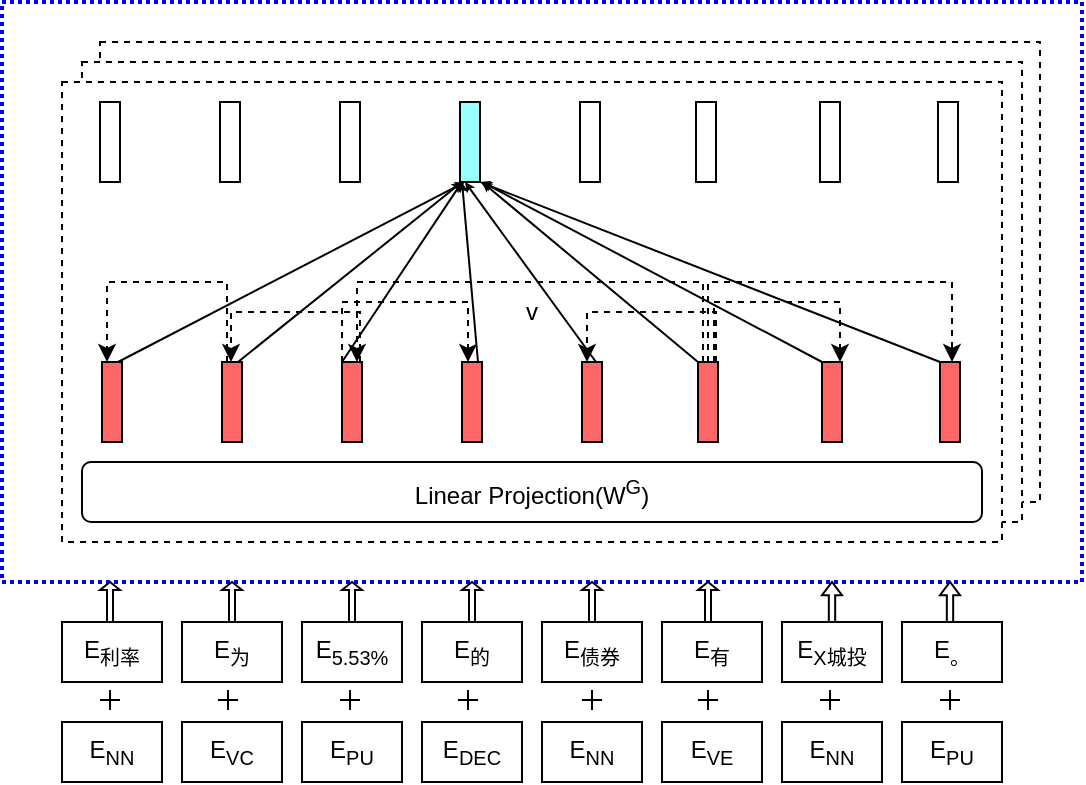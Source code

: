 <mxfile version="16.1.0" type="github" pages="2">
  <diagram id="ExnM7u5-vePs6QzJHJvm" name="Page-1">
    <mxGraphModel dx="981" dy="553" grid="1" gridSize="10" guides="1" tooltips="1" connect="1" arrows="1" fold="1" page="1" pageScale="1" pageWidth="827" pageHeight="1169" math="0" shadow="0">
      <root>
        <mxCell id="0" />
        <mxCell id="1" parent="0" />
        <mxCell id="pP7Czs_j8xqjIbZW2iwQ-89" value="" style="rounded=0;whiteSpace=wrap;html=1;dashed=1;strokeWidth=2;dashPattern=1 1;strokeColor=#0000FF;" vertex="1" parent="1">
          <mxGeometry x="110" y="139" width="540" height="290" as="geometry" />
        </mxCell>
        <mxCell id="pP7Czs_j8xqjIbZW2iwQ-88" value="" style="rounded=0;whiteSpace=wrap;html=1;dashed=1;" vertex="1" parent="1">
          <mxGeometry x="159" y="159" width="470" height="230" as="geometry" />
        </mxCell>
        <mxCell id="pP7Czs_j8xqjIbZW2iwQ-87" value="" style="rounded=0;whiteSpace=wrap;html=1;dashed=1;" vertex="1" parent="1">
          <mxGeometry x="150" y="169" width="470" height="230" as="geometry" />
        </mxCell>
        <mxCell id="pP7Czs_j8xqjIbZW2iwQ-1" value="E&lt;sub&gt;利率&lt;/sub&gt;" style="rounded=0;whiteSpace=wrap;html=1;" vertex="1" parent="1">
          <mxGeometry x="140" y="449" width="50" height="30" as="geometry" />
        </mxCell>
        <mxCell id="pP7Czs_j8xqjIbZW2iwQ-2" value="E&lt;sub&gt;为&lt;/sub&gt;" style="rounded=0;whiteSpace=wrap;html=1;" vertex="1" parent="1">
          <mxGeometry x="200" y="449" width="50" height="30" as="geometry" />
        </mxCell>
        <mxCell id="pP7Czs_j8xqjIbZW2iwQ-3" value="E&lt;sub&gt;5.53%&lt;/sub&gt;" style="rounded=0;whiteSpace=wrap;html=1;" vertex="1" parent="1">
          <mxGeometry x="260" y="449" width="50" height="30" as="geometry" />
        </mxCell>
        <mxCell id="pP7Czs_j8xqjIbZW2iwQ-6" value="E&lt;sub&gt;的&lt;/sub&gt;" style="rounded=0;whiteSpace=wrap;html=1;" vertex="1" parent="1">
          <mxGeometry x="320" y="449" width="50" height="30" as="geometry" />
        </mxCell>
        <mxCell id="pP7Czs_j8xqjIbZW2iwQ-7" value="E&lt;sub&gt;债券&lt;/sub&gt;" style="rounded=0;whiteSpace=wrap;html=1;" vertex="1" parent="1">
          <mxGeometry x="380" y="449" width="50" height="30" as="geometry" />
        </mxCell>
        <mxCell id="pP7Czs_j8xqjIbZW2iwQ-8" value="E&lt;sub&gt;有&lt;/sub&gt;" style="rounded=0;whiteSpace=wrap;html=1;" vertex="1" parent="1">
          <mxGeometry x="440" y="449" width="50" height="30" as="geometry" />
        </mxCell>
        <mxCell id="pP7Czs_j8xqjIbZW2iwQ-9" value="E&lt;sub&gt;X城投&lt;/sub&gt;" style="rounded=0;whiteSpace=wrap;html=1;" vertex="1" parent="1">
          <mxGeometry x="500" y="449" width="50" height="30" as="geometry" />
        </mxCell>
        <mxCell id="pP7Czs_j8xqjIbZW2iwQ-10" value="E&lt;sub&gt;。&lt;/sub&gt;" style="rounded=0;whiteSpace=wrap;html=1;" vertex="1" parent="1">
          <mxGeometry x="560" y="449" width="50" height="30" as="geometry" />
        </mxCell>
        <mxCell id="pP7Czs_j8xqjIbZW2iwQ-11" value="E&lt;sub&gt;NN&lt;/sub&gt;" style="rounded=0;whiteSpace=wrap;html=1;" vertex="1" parent="1">
          <mxGeometry x="140" y="499" width="50" height="30" as="geometry" />
        </mxCell>
        <mxCell id="pP7Czs_j8xqjIbZW2iwQ-12" value="E&lt;sub&gt;VC&lt;/sub&gt;" style="rounded=0;whiteSpace=wrap;html=1;" vertex="1" parent="1">
          <mxGeometry x="200" y="499" width="50" height="30" as="geometry" />
        </mxCell>
        <mxCell id="pP7Czs_j8xqjIbZW2iwQ-13" value="E&lt;sub&gt;PU&lt;/sub&gt;" style="rounded=0;whiteSpace=wrap;html=1;" vertex="1" parent="1">
          <mxGeometry x="260" y="499" width="50" height="30" as="geometry" />
        </mxCell>
        <mxCell id="pP7Czs_j8xqjIbZW2iwQ-14" value="E&lt;sub&gt;DEC&lt;/sub&gt;" style="rounded=0;whiteSpace=wrap;html=1;" vertex="1" parent="1">
          <mxGeometry x="320" y="499" width="50" height="30" as="geometry" />
        </mxCell>
        <mxCell id="pP7Czs_j8xqjIbZW2iwQ-15" value="E&lt;sub&gt;NN&lt;/sub&gt;" style="rounded=0;whiteSpace=wrap;html=1;" vertex="1" parent="1">
          <mxGeometry x="380" y="499" width="50" height="30" as="geometry" />
        </mxCell>
        <mxCell id="pP7Czs_j8xqjIbZW2iwQ-16" value="E&lt;sub&gt;VE&lt;/sub&gt;" style="rounded=0;whiteSpace=wrap;html=1;" vertex="1" parent="1">
          <mxGeometry x="440" y="499" width="50" height="30" as="geometry" />
        </mxCell>
        <mxCell id="pP7Czs_j8xqjIbZW2iwQ-17" value="E&lt;sub&gt;NN&lt;/sub&gt;" style="rounded=0;whiteSpace=wrap;html=1;" vertex="1" parent="1">
          <mxGeometry x="500" y="499" width="50" height="30" as="geometry" />
        </mxCell>
        <mxCell id="pP7Czs_j8xqjIbZW2iwQ-18" value="E&lt;sub&gt;PU&lt;/sub&gt;" style="rounded=0;whiteSpace=wrap;html=1;" vertex="1" parent="1">
          <mxGeometry x="560" y="499" width="50" height="30" as="geometry" />
        </mxCell>
        <mxCell id="pP7Czs_j8xqjIbZW2iwQ-19" value="" style="shape=cross;whiteSpace=wrap;html=1;size=0;" vertex="1" parent="1">
          <mxGeometry x="159" y="483" width="10" height="10" as="geometry" />
        </mxCell>
        <mxCell id="pP7Czs_j8xqjIbZW2iwQ-21" value="" style="shape=cross;whiteSpace=wrap;html=1;size=0;" vertex="1" parent="1">
          <mxGeometry x="218" y="483" width="10" height="10" as="geometry" />
        </mxCell>
        <mxCell id="pP7Czs_j8xqjIbZW2iwQ-23" value="" style="shape=cross;whiteSpace=wrap;html=1;size=0;" vertex="1" parent="1">
          <mxGeometry x="279" y="483" width="10" height="10" as="geometry" />
        </mxCell>
        <mxCell id="pP7Czs_j8xqjIbZW2iwQ-25" value="" style="shape=cross;whiteSpace=wrap;html=1;size=0;" vertex="1" parent="1">
          <mxGeometry x="338" y="483" width="10" height="10" as="geometry" />
        </mxCell>
        <mxCell id="pP7Czs_j8xqjIbZW2iwQ-26" value="" style="shape=cross;whiteSpace=wrap;html=1;size=0;" vertex="1" parent="1">
          <mxGeometry x="400" y="483" width="10" height="10" as="geometry" />
        </mxCell>
        <mxCell id="pP7Czs_j8xqjIbZW2iwQ-29" value="" style="shape=cross;whiteSpace=wrap;html=1;size=0;" vertex="1" parent="1">
          <mxGeometry x="458" y="483" width="10" height="10" as="geometry" />
        </mxCell>
        <mxCell id="pP7Czs_j8xqjIbZW2iwQ-30" value="" style="shape=cross;whiteSpace=wrap;html=1;size=0;" vertex="1" parent="1">
          <mxGeometry x="519" y="483" width="10" height="10" as="geometry" />
        </mxCell>
        <mxCell id="pP7Czs_j8xqjIbZW2iwQ-32" value="" style="shape=cross;whiteSpace=wrap;html=1;size=0;" vertex="1" parent="1">
          <mxGeometry x="579" y="483" width="10" height="10" as="geometry" />
        </mxCell>
        <mxCell id="pP7Czs_j8xqjIbZW2iwQ-33" value="" style="shape=singleArrow;direction=north;whiteSpace=wrap;html=1;" vertex="1" parent="1">
          <mxGeometry x="159" y="429" width="10" height="20" as="geometry" />
        </mxCell>
        <mxCell id="pP7Czs_j8xqjIbZW2iwQ-35" value="" style="shape=singleArrow;direction=north;whiteSpace=wrap;html=1;" vertex="1" parent="1">
          <mxGeometry x="220" y="429" width="10" height="20" as="geometry" />
        </mxCell>
        <mxCell id="pP7Czs_j8xqjIbZW2iwQ-36" value="" style="shape=singleArrow;direction=north;whiteSpace=wrap;html=1;" vertex="1" parent="1">
          <mxGeometry x="280" y="429" width="10" height="20" as="geometry" />
        </mxCell>
        <mxCell id="pP7Czs_j8xqjIbZW2iwQ-37" value="" style="shape=singleArrow;direction=north;whiteSpace=wrap;html=1;" vertex="1" parent="1">
          <mxGeometry x="340" y="429" width="10" height="20" as="geometry" />
        </mxCell>
        <mxCell id="pP7Czs_j8xqjIbZW2iwQ-38" value="" style="shape=singleArrow;direction=north;whiteSpace=wrap;html=1;" vertex="1" parent="1">
          <mxGeometry x="400" y="429" width="10" height="20" as="geometry" />
        </mxCell>
        <mxCell id="pP7Czs_j8xqjIbZW2iwQ-39" value="" style="shape=singleArrow;direction=north;whiteSpace=wrap;html=1;" vertex="1" parent="1">
          <mxGeometry x="458" y="429" width="10" height="20" as="geometry" />
        </mxCell>
        <mxCell id="pP7Czs_j8xqjIbZW2iwQ-40" value="" style="shape=singleArrow;direction=north;whiteSpace=wrap;html=1;arrowWidth=0.317;arrowSize=0.331;" vertex="1" parent="1">
          <mxGeometry x="520" y="429" width="10" height="20" as="geometry" />
        </mxCell>
        <mxCell id="pP7Czs_j8xqjIbZW2iwQ-41" value="" style="shape=singleArrow;direction=north;whiteSpace=wrap;html=1;arrowWidth=0.317;arrowSize=0.331;" vertex="1" parent="1">
          <mxGeometry x="579" y="429" width="10" height="20" as="geometry" />
        </mxCell>
        <mxCell id="pP7Czs_j8xqjIbZW2iwQ-43" value="v" style="rounded=0;whiteSpace=wrap;html=1;dashed=1;" vertex="1" parent="1">
          <mxGeometry x="140" y="179" width="470" height="230" as="geometry" />
        </mxCell>
        <mxCell id="pP7Czs_j8xqjIbZW2iwQ-45" value="Linear Projection(W&lt;sup&gt;G&lt;/sup&gt;)" style="rounded=1;whiteSpace=wrap;html=1;" vertex="1" parent="1">
          <mxGeometry x="150" y="369" width="450" height="30" as="geometry" />
        </mxCell>
        <mxCell id="pP7Czs_j8xqjIbZW2iwQ-46" value="" style="rounded=0;whiteSpace=wrap;html=1;fillColor=#FF6666;" vertex="1" parent="1">
          <mxGeometry x="160" y="319" width="10" height="40" as="geometry" />
        </mxCell>
        <mxCell id="pP7Czs_j8xqjIbZW2iwQ-48" value="" style="rounded=0;whiteSpace=wrap;html=1;fillColor=#FF6666;" vertex="1" parent="1">
          <mxGeometry x="220" y="319" width="10" height="40" as="geometry" />
        </mxCell>
        <mxCell id="pP7Czs_j8xqjIbZW2iwQ-49" value="" style="rounded=0;whiteSpace=wrap;html=1;fillColor=#FF6666;" vertex="1" parent="1">
          <mxGeometry x="280" y="319" width="10" height="40" as="geometry" />
        </mxCell>
        <mxCell id="pP7Czs_j8xqjIbZW2iwQ-50" value="" style="rounded=0;whiteSpace=wrap;html=1;fillColor=#FF6666;" vertex="1" parent="1">
          <mxGeometry x="340" y="319" width="10" height="40" as="geometry" />
        </mxCell>
        <mxCell id="pP7Czs_j8xqjIbZW2iwQ-51" value="" style="rounded=0;whiteSpace=wrap;html=1;fillColor=#FF6666;" vertex="1" parent="1">
          <mxGeometry x="579" y="319" width="10" height="40" as="geometry" />
        </mxCell>
        <mxCell id="pP7Czs_j8xqjIbZW2iwQ-54" value="" style="rounded=0;whiteSpace=wrap;html=1;fillColor=#FF6666;" vertex="1" parent="1">
          <mxGeometry x="520" y="319" width="10" height="40" as="geometry" />
        </mxCell>
        <mxCell id="pP7Czs_j8xqjIbZW2iwQ-58" value="" style="rounded=0;whiteSpace=wrap;html=1;fillColor=#FF6666;" vertex="1" parent="1">
          <mxGeometry x="400" y="319" width="10" height="40" as="geometry" />
        </mxCell>
        <mxCell id="pP7Czs_j8xqjIbZW2iwQ-59" value="" style="rounded=0;whiteSpace=wrap;html=1;fillColor=#FF6666;" vertex="1" parent="1">
          <mxGeometry x="458" y="319" width="10" height="40" as="geometry" />
        </mxCell>
        <mxCell id="pP7Czs_j8xqjIbZW2iwQ-61" value="" style="rounded=0;whiteSpace=wrap;html=1;" vertex="1" parent="1">
          <mxGeometry x="159" y="189" width="10" height="40" as="geometry" />
        </mxCell>
        <mxCell id="pP7Czs_j8xqjIbZW2iwQ-62" value="" style="rounded=0;whiteSpace=wrap;html=1;" vertex="1" parent="1">
          <mxGeometry x="219" y="189" width="10" height="40" as="geometry" />
        </mxCell>
        <mxCell id="pP7Czs_j8xqjIbZW2iwQ-63" value="" style="rounded=0;whiteSpace=wrap;html=1;" vertex="1" parent="1">
          <mxGeometry x="279" y="189" width="10" height="40" as="geometry" />
        </mxCell>
        <mxCell id="pP7Czs_j8xqjIbZW2iwQ-64" value="" style="rounded=0;whiteSpace=wrap;html=1;fillColor=#99FFFF;" vertex="1" parent="1">
          <mxGeometry x="339" y="189" width="10" height="40" as="geometry" />
        </mxCell>
        <mxCell id="pP7Czs_j8xqjIbZW2iwQ-65" value="" style="rounded=0;whiteSpace=wrap;html=1;" vertex="1" parent="1">
          <mxGeometry x="578" y="189" width="10" height="40" as="geometry" />
        </mxCell>
        <mxCell id="pP7Czs_j8xqjIbZW2iwQ-66" value="" style="rounded=0;whiteSpace=wrap;html=1;" vertex="1" parent="1">
          <mxGeometry x="519" y="189" width="10" height="40" as="geometry" />
        </mxCell>
        <mxCell id="pP7Czs_j8xqjIbZW2iwQ-67" value="" style="rounded=0;whiteSpace=wrap;html=1;" vertex="1" parent="1">
          <mxGeometry x="399" y="189" width="10" height="40" as="geometry" />
        </mxCell>
        <mxCell id="pP7Czs_j8xqjIbZW2iwQ-68" value="" style="rounded=0;whiteSpace=wrap;html=1;" vertex="1" parent="1">
          <mxGeometry x="457" y="189" width="10" height="40" as="geometry" />
        </mxCell>
        <mxCell id="pP7Czs_j8xqjIbZW2iwQ-71" value="" style="edgeStyle=elbowEdgeStyle;elbow=vertical;endArrow=classic;html=1;rounded=0;entryX=0.25;entryY=0;entryDx=0;entryDy=0;dashed=1;exitX=0.25;exitY=0;exitDx=0;exitDy=0;" edge="1" parent="1" source="pP7Czs_j8xqjIbZW2iwQ-48" target="pP7Czs_j8xqjIbZW2iwQ-46">
          <mxGeometry width="50" height="50" relative="1" as="geometry">
            <mxPoint x="227" y="319" as="sourcePoint" />
            <mxPoint x="159" y="259" as="targetPoint" />
            <Array as="points">
              <mxPoint x="190" y="279" />
              <mxPoint x="209" y="294" />
            </Array>
          </mxGeometry>
        </mxCell>
        <mxCell id="pP7Czs_j8xqjIbZW2iwQ-72" value="" style="edgeStyle=elbowEdgeStyle;elbow=vertical;endArrow=classic;html=1;rounded=0;entryX=0.25;entryY=0;entryDx=0;entryDy=0;dashed=1;" edge="1" parent="1">
          <mxGeometry width="50" height="50" relative="1" as="geometry">
            <mxPoint x="289" y="319.0" as="sourcePoint" />
            <mxPoint x="224.5" y="319.0" as="targetPoint" />
            <Array as="points">
              <mxPoint x="271" y="294" />
            </Array>
          </mxGeometry>
        </mxCell>
        <mxCell id="pP7Czs_j8xqjIbZW2iwQ-74" value="" style="edgeStyle=elbowEdgeStyle;elbow=vertical;endArrow=classic;html=1;rounded=0;entryX=0.25;entryY=0;entryDx=0;entryDy=0;dashed=1;exitX=0.25;exitY=0;exitDx=0;exitDy=0;" edge="1" parent="1" source="pP7Czs_j8xqjIbZW2iwQ-59">
          <mxGeometry width="50" height="50" relative="1" as="geometry">
            <mxPoint x="462.5" y="314" as="sourcePoint" />
            <mxPoint x="287.5" y="319.0" as="targetPoint" />
            <Array as="points">
              <mxPoint x="320" y="279" />
              <mxPoint x="334" y="294" />
            </Array>
          </mxGeometry>
        </mxCell>
        <mxCell id="pP7Czs_j8xqjIbZW2iwQ-75" value="" style="edgeStyle=elbowEdgeStyle;elbow=vertical;endArrow=classic;html=1;rounded=0;entryX=0.25;entryY=0;entryDx=0;entryDy=0;dashed=1;" edge="1" parent="1">
          <mxGeometry width="50" height="50" relative="1" as="geometry">
            <mxPoint x="467" y="319.0" as="sourcePoint" />
            <mxPoint x="402.5" y="319.0" as="targetPoint" />
            <Array as="points">
              <mxPoint x="449" y="294" />
            </Array>
          </mxGeometry>
        </mxCell>
        <mxCell id="pP7Czs_j8xqjIbZW2iwQ-76" value="" style="edgeStyle=elbowEdgeStyle;elbow=vertical;endArrow=classic;html=1;rounded=0;dashed=1;" edge="1" parent="1">
          <mxGeometry width="50" height="50" relative="1" as="geometry">
            <mxPoint x="466" y="319" as="sourcePoint" />
            <mxPoint x="529" y="319" as="targetPoint" />
            <Array as="points">
              <mxPoint x="500" y="289" />
            </Array>
          </mxGeometry>
        </mxCell>
        <mxCell id="pP7Czs_j8xqjIbZW2iwQ-77" value="" style="edgeStyle=elbowEdgeStyle;elbow=vertical;endArrow=classic;html=1;rounded=0;dashed=1;" edge="1" parent="1">
          <mxGeometry width="50" height="50" relative="1" as="geometry">
            <mxPoint x="280" y="319.0" as="sourcePoint" />
            <mxPoint x="343" y="319.0" as="targetPoint" />
            <Array as="points">
              <mxPoint x="314" y="289" />
            </Array>
          </mxGeometry>
        </mxCell>
        <mxCell id="pP7Czs_j8xqjIbZW2iwQ-78" value="" style="edgeStyle=elbowEdgeStyle;elbow=vertical;endArrow=classic;html=1;rounded=0;dashed=1;" edge="1" parent="1">
          <mxGeometry width="50" height="50" relative="1" as="geometry">
            <mxPoint x="463" y="319" as="sourcePoint" />
            <mxPoint x="585" y="319.0" as="targetPoint" />
            <Array as="points">
              <mxPoint x="530" y="279" />
            </Array>
          </mxGeometry>
        </mxCell>
        <mxCell id="pP7Czs_j8xqjIbZW2iwQ-79" value="" style="endArrow=classic;html=1;rounded=0;entryX=0.25;entryY=1;entryDx=0;entryDy=0;endSize=2;" edge="1" parent="1" target="pP7Czs_j8xqjIbZW2iwQ-64">
          <mxGeometry width="50" height="50" relative="1" as="geometry">
            <mxPoint x="168" y="319" as="sourcePoint" />
            <mxPoint x="218" y="269" as="targetPoint" />
          </mxGeometry>
        </mxCell>
        <mxCell id="pP7Czs_j8xqjIbZW2iwQ-80" value="" style="endArrow=classic;html=1;rounded=0;endSize=2;" edge="1" parent="1">
          <mxGeometry width="50" height="50" relative="1" as="geometry">
            <mxPoint x="228" y="319" as="sourcePoint" />
            <mxPoint x="340" y="229" as="targetPoint" />
          </mxGeometry>
        </mxCell>
        <mxCell id="pP7Czs_j8xqjIbZW2iwQ-81" value="" style="endArrow=classic;html=1;rounded=0;endSize=2;" edge="1" parent="1">
          <mxGeometry width="50" height="50" relative="1" as="geometry">
            <mxPoint x="280" y="319" as="sourcePoint" />
            <mxPoint x="340" y="229" as="targetPoint" />
          </mxGeometry>
        </mxCell>
        <mxCell id="pP7Czs_j8xqjIbZW2iwQ-82" value="" style="endArrow=classic;html=1;rounded=0;endSize=2;" edge="1" parent="1">
          <mxGeometry width="50" height="50" relative="1" as="geometry">
            <mxPoint x="348" y="319" as="sourcePoint" />
            <mxPoint x="340" y="229" as="targetPoint" />
          </mxGeometry>
        </mxCell>
        <mxCell id="pP7Czs_j8xqjIbZW2iwQ-83" value="" style="endArrow=classic;html=1;rounded=0;endSize=2;entryX=0.25;entryY=1;entryDx=0;entryDy=0;" edge="1" parent="1" target="pP7Czs_j8xqjIbZW2iwQ-64">
          <mxGeometry width="50" height="50" relative="1" as="geometry">
            <mxPoint x="407" y="319" as="sourcePoint" />
            <mxPoint x="350" y="229" as="targetPoint" />
          </mxGeometry>
        </mxCell>
        <mxCell id="pP7Czs_j8xqjIbZW2iwQ-84" value="" style="endArrow=classic;html=1;rounded=0;endSize=2;" edge="1" parent="1">
          <mxGeometry width="50" height="50" relative="1" as="geometry">
            <mxPoint x="458" y="319" as="sourcePoint" />
            <mxPoint x="350" y="229" as="targetPoint" />
          </mxGeometry>
        </mxCell>
        <mxCell id="pP7Czs_j8xqjIbZW2iwQ-85" value="" style="endArrow=classic;html=1;rounded=0;endSize=2;" edge="1" parent="1">
          <mxGeometry width="50" height="50" relative="1" as="geometry">
            <mxPoint x="520" y="319" as="sourcePoint" />
            <mxPoint x="350" y="229" as="targetPoint" />
          </mxGeometry>
        </mxCell>
        <mxCell id="pP7Czs_j8xqjIbZW2iwQ-86" value="" style="endArrow=classic;html=1;rounded=0;endSize=2;entryX=1;entryY=1;entryDx=0;entryDy=0;" edge="1" parent="1" target="pP7Czs_j8xqjIbZW2iwQ-64">
          <mxGeometry width="50" height="50" relative="1" as="geometry">
            <mxPoint x="579" y="319" as="sourcePoint" />
            <mxPoint x="629" y="269" as="targetPoint" />
          </mxGeometry>
        </mxCell>
      </root>
    </mxGraphModel>
  </diagram>
  <diagram id="JWyLwX488xdvlV1YJkxL" name="Page-2">
    <mxGraphModel dx="1138" dy="642" grid="1" gridSize="10" guides="1" tooltips="1" connect="1" arrows="1" fold="1" page="1" pageScale="1" pageWidth="827" pageHeight="1169" math="0" shadow="0">
      <root>
        <mxCell id="zNTCozTBDqZDXqbPMCIR-0" />
        <mxCell id="zNTCozTBDqZDXqbPMCIR-1" parent="zNTCozTBDqZDXqbPMCIR-0" />
        <mxCell id="zNTCozTBDqZDXqbPMCIR-2" value="请问有利率5.53%的债券吗？" style="rounded=0;whiteSpace=wrap;html=1;strokeColor=#000000;strokeWidth=1;fillColor=#FFFFFF;" vertex="1" parent="zNTCozTBDqZDXqbPMCIR-1">
          <mxGeometry x="20" y="790" width="360" height="20" as="geometry" />
        </mxCell>
        <mxCell id="zNTCozTBDqZDXqbPMCIR-4" value="&lt;b&gt;&lt;font style=&quot;font-size: 13px&quot;&gt;要素提取子模块NER&lt;/font&gt;&lt;/b&gt;" style="rounded=0;whiteSpace=wrap;html=1;strokeColor=#000000;strokeWidth=1;fillColor=#FFFFFF;" vertex="1" parent="zNTCozTBDqZDXqbPMCIR-1">
          <mxGeometry x="20" y="720" width="360" height="50" as="geometry" />
        </mxCell>
        <mxCell id="zNTCozTBDqZDXqbPMCIR-15" value="" style="shape=singleArrow;direction=north;whiteSpace=wrap;html=1;strokeColor=#000000;strokeWidth=1;fillColor=#FFFFFF;" vertex="1" parent="zNTCozTBDqZDXqbPMCIR-1">
          <mxGeometry x="180" y="770" width="10" height="20" as="geometry" />
        </mxCell>
        <mxCell id="zNTCozTBDqZDXqbPMCIR-17" value="利率5.53%" style="rounded=0;whiteSpace=wrap;html=1;strokeColor=#000000;strokeWidth=1;fillColor=#FFFFFF;" vertex="1" parent="zNTCozTBDqZDXqbPMCIR-1">
          <mxGeometry x="120" y="670" width="70" height="30" as="geometry" />
        </mxCell>
        <mxCell id="zNTCozTBDqZDXqbPMCIR-18" value="债券" style="rounded=0;whiteSpace=wrap;html=1;strokeColor=#000000;strokeWidth=1;fillColor=#FFFFFF;" vertex="1" parent="zNTCozTBDqZDXqbPMCIR-1">
          <mxGeometry x="240" y="670" width="50" height="30" as="geometry" />
        </mxCell>
        <mxCell id="zNTCozTBDqZDXqbPMCIR-20" value="" style="shape=singleArrow;direction=north;whiteSpace=wrap;html=1;strokeColor=#000000;strokeWidth=1;fillColor=#FFFFFF;" vertex="1" parent="zNTCozTBDqZDXqbPMCIR-1">
          <mxGeometry x="150" y="700" width="10" height="20" as="geometry" />
        </mxCell>
        <mxCell id="zNTCozTBDqZDXqbPMCIR-22" value="" style="shape=singleArrow;direction=north;whiteSpace=wrap;html=1;strokeColor=#000000;strokeWidth=1;fillColor=#FFFFFF;" vertex="1" parent="zNTCozTBDqZDXqbPMCIR-1">
          <mxGeometry x="260" y="700" width="10" height="20" as="geometry" />
        </mxCell>
        <mxCell id="zNTCozTBDqZDXqbPMCIR-23" value="" style="shape=singleArrow;direction=north;whiteSpace=wrap;html=1;strokeColor=#000000;strokeWidth=1;fillColor=#FFFFFF;" vertex="1" parent="zNTCozTBDqZDXqbPMCIR-1">
          <mxGeometry x="150" y="650" width="10" height="20" as="geometry" />
        </mxCell>
        <mxCell id="zNTCozTBDqZDXqbPMCIR-24" value="" style="shape=singleArrow;direction=north;whiteSpace=wrap;html=1;strokeColor=#000000;strokeWidth=1;fillColor=#FFFFFF;" vertex="1" parent="zNTCozTBDqZDXqbPMCIR-1">
          <mxGeometry x="260" y="650" width="10" height="20" as="geometry" />
        </mxCell>
        <mxCell id="zNTCozTBDqZDXqbPMCIR-25" value="&lt;b&gt;&lt;font style=&quot;font-size: 13px&quot;&gt;插槽式句子填充模块SFM&lt;/font&gt;&lt;/b&gt;" style="rounded=0;whiteSpace=wrap;html=1;strokeColor=#000000;strokeWidth=1;fillColor=#FFFFFF;" vertex="1" parent="zNTCozTBDqZDXqbPMCIR-1">
          <mxGeometry x="20" y="600" width="360" height="50" as="geometry" />
        </mxCell>
        <mxCell id="zNTCozTBDqZDXqbPMCIR-26" value="" style="shape=singleArrow;direction=north;whiteSpace=wrap;html=1;strokeColor=#000000;strokeWidth=1;fillColor=#FFFFFF;" vertex="1" parent="zNTCozTBDqZDXqbPMCIR-1">
          <mxGeometry x="200" y="580" width="10" height="20" as="geometry" />
        </mxCell>
        <mxCell id="zNTCozTBDqZDXqbPMCIR-28" value="利率为5.53%的债券有X城投。" style="rounded=0;whiteSpace=wrap;html=1;strokeColor=#000000;strokeWidth=1;fillColor=#FFFFFF;" vertex="1" parent="zNTCozTBDqZDXqbPMCIR-1">
          <mxGeometry x="20" y="560" width="360" height="20" as="geometry" />
        </mxCell>
        <mxCell id="zNTCozTBDqZDXqbPMCIR-30" value="&lt;b&gt;UDPipe句法解析&lt;/b&gt;" style="text;html=1;resizable=0;autosize=1;align=center;verticalAlign=middle;points=[];fillColor=none;strokeColor=none;rounded=0;" vertex="1" parent="zNTCozTBDqZDXqbPMCIR-1">
          <mxGeometry x="375" y="575" width="110" height="20" as="geometry" />
        </mxCell>
        <mxCell id="zNTCozTBDqZDXqbPMCIR-31" value="" style="endArrow=classic;html=1;rounded=0;endSize=2;" edge="1" parent="zNTCozTBDqZDXqbPMCIR-1">
          <mxGeometry width="50" height="50" relative="1" as="geometry">
            <mxPoint x="380" y="570" as="sourcePoint" />
            <mxPoint x="480" y="570" as="targetPoint" />
          </mxGeometry>
        </mxCell>
        <mxCell id="pM_Kr-iZ_udrgSP8bBFM-0" value="" style="rounded=0;whiteSpace=wrap;html=1;strokeColor=#000000;strokeWidth=1;fillColor=#FFFFFF;" vertex="1" parent="zNTCozTBDqZDXqbPMCIR-1">
          <mxGeometry x="480" y="517.5" width="370" height="242.5" as="geometry" />
        </mxCell>
        <mxCell id="pM_Kr-iZ_udrgSP8bBFM-2" value="有(VE)" style="rounded=1;whiteSpace=wrap;html=1;strokeColor=#000000;strokeWidth=1;fillColor=#FFFFFF;" vertex="1" parent="zNTCozTBDqZDXqbPMCIR-1">
          <mxGeometry x="605" y="520" width="40" height="30" as="geometry" />
        </mxCell>
        <mxCell id="pM_Kr-iZ_udrgSP8bBFM-3" value="5.53%(PU)" style="rounded=1;whiteSpace=wrap;html=1;strokeColor=#000000;strokeWidth=1;fillColor=#FFFFFF;" vertex="1" parent="zNTCozTBDqZDXqbPMCIR-1">
          <mxGeometry x="520" y="580" width="50" height="30" as="geometry" />
        </mxCell>
        <mxCell id="pM_Kr-iZ_udrgSP8bBFM-5" value="债券(NN)" style="rounded=1;whiteSpace=wrap;html=1;strokeColor=#000000;strokeWidth=1;fillColor=#FFFFFF;" vertex="1" parent="zNTCozTBDqZDXqbPMCIR-1">
          <mxGeometry x="600" y="580" width="50" height="30" as="geometry" />
        </mxCell>
        <mxCell id="pM_Kr-iZ_udrgSP8bBFM-7" value="X城投(NN)" style="rounded=1;whiteSpace=wrap;html=1;strokeColor=#000000;strokeWidth=1;fillColor=#FFFFFF;" vertex="1" parent="zNTCozTBDqZDXqbPMCIR-1">
          <mxGeometry x="680" y="580" width="50" height="30" as="geometry" />
        </mxCell>
        <mxCell id="pM_Kr-iZ_udrgSP8bBFM-8" value="。(PU)" style="rounded=1;whiteSpace=wrap;html=1;strokeColor=#000000;strokeWidth=1;fillColor=#FFFFFF;" vertex="1" parent="zNTCozTBDqZDXqbPMCIR-1">
          <mxGeometry x="750" y="580" width="50" height="30" as="geometry" />
        </mxCell>
        <mxCell id="pM_Kr-iZ_udrgSP8bBFM-9" value="为(VC)" style="rounded=1;whiteSpace=wrap;html=1;strokeColor=#000000;strokeWidth=1;fillColor=#FFFFFF;" vertex="1" parent="zNTCozTBDqZDXqbPMCIR-1">
          <mxGeometry x="500" y="650" width="50" height="30" as="geometry" />
        </mxCell>
        <mxCell id="pM_Kr-iZ_udrgSP8bBFM-10" value="的(DEC)" style="rounded=1;whiteSpace=wrap;html=1;strokeColor=#000000;strokeWidth=1;fillColor=#FFFFFF;" vertex="1" parent="zNTCozTBDqZDXqbPMCIR-1">
          <mxGeometry x="590" y="650" width="50" height="30" as="geometry" />
        </mxCell>
        <mxCell id="pM_Kr-iZ_udrgSP8bBFM-11" value="利率(NN)" style="rounded=1;whiteSpace=wrap;html=1;strokeColor=#000000;strokeWidth=1;fillColor=#FFFFFF;" vertex="1" parent="zNTCozTBDqZDXqbPMCIR-1">
          <mxGeometry x="500" y="720" width="50" height="30" as="geometry" />
        </mxCell>
        <mxCell id="pM_Kr-iZ_udrgSP8bBFM-12" value="" style="endArrow=classic;html=1;rounded=0;endSize=2;entryX=0.5;entryY=0;entryDx=0;entryDy=0;" edge="1" parent="zNTCozTBDqZDXqbPMCIR-1" target="pM_Kr-iZ_udrgSP8bBFM-3">
          <mxGeometry width="50" height="50" relative="1" as="geometry">
            <mxPoint x="620" y="550" as="sourcePoint" />
            <mxPoint x="670" y="500" as="targetPoint" />
          </mxGeometry>
        </mxCell>
        <mxCell id="pM_Kr-iZ_udrgSP8bBFM-13" value="" style="endArrow=classic;html=1;rounded=0;endSize=2;" edge="1" parent="zNTCozTBDqZDXqbPMCIR-1" target="pM_Kr-iZ_udrgSP8bBFM-5">
          <mxGeometry width="50" height="50" relative="1" as="geometry">
            <mxPoint x="620" y="550" as="sourcePoint" />
            <mxPoint x="670" y="500" as="targetPoint" />
          </mxGeometry>
        </mxCell>
        <mxCell id="pM_Kr-iZ_udrgSP8bBFM-14" value="" style="endArrow=classic;html=1;rounded=0;endSize=2;entryX=0.5;entryY=0;entryDx=0;entryDy=0;" edge="1" parent="zNTCozTBDqZDXqbPMCIR-1" target="pM_Kr-iZ_udrgSP8bBFM-7">
          <mxGeometry width="50" height="50" relative="1" as="geometry">
            <mxPoint x="630" y="550" as="sourcePoint" />
            <mxPoint x="680" y="500" as="targetPoint" />
          </mxGeometry>
        </mxCell>
        <mxCell id="pM_Kr-iZ_udrgSP8bBFM-15" value="" style="endArrow=classic;html=1;rounded=0;endSize=2;entryX=0.5;entryY=0;entryDx=0;entryDy=0;" edge="1" parent="zNTCozTBDqZDXqbPMCIR-1" target="pM_Kr-iZ_udrgSP8bBFM-8">
          <mxGeometry width="50" height="50" relative="1" as="geometry">
            <mxPoint x="630" y="550" as="sourcePoint" />
            <mxPoint x="680" y="500" as="targetPoint" />
          </mxGeometry>
        </mxCell>
        <mxCell id="pM_Kr-iZ_udrgSP8bBFM-16" value="dep" style="text;html=1;resizable=0;autosize=1;align=center;verticalAlign=middle;points=[];fillColor=none;strokeColor=none;rounded=0;" vertex="1" parent="zNTCozTBDqZDXqbPMCIR-1">
          <mxGeometry x="550" y="550" width="40" height="20" as="geometry" />
        </mxCell>
        <mxCell id="pM_Kr-iZ_udrgSP8bBFM-17" value="dep" style="text;html=1;resizable=0;autosize=1;align=center;verticalAlign=middle;points=[];fillColor=none;strokeColor=none;rounded=0;" vertex="1" parent="zNTCozTBDqZDXqbPMCIR-1">
          <mxGeometry x="590" y="555" width="40" height="20" as="geometry" />
        </mxCell>
        <mxCell id="pM_Kr-iZ_udrgSP8bBFM-18" value="dobj" style="text;html=1;resizable=0;autosize=1;align=center;verticalAlign=middle;points=[];fillColor=none;strokeColor=none;rounded=0;" vertex="1" parent="zNTCozTBDqZDXqbPMCIR-1">
          <mxGeometry x="640" y="565" width="40" height="20" as="geometry" />
        </mxCell>
        <mxCell id="pM_Kr-iZ_udrgSP8bBFM-20" value="pucnt" style="text;html=1;resizable=0;autosize=1;align=center;verticalAlign=middle;points=[];fillColor=none;strokeColor=none;rounded=0;" vertex="1" parent="zNTCozTBDqZDXqbPMCIR-1">
          <mxGeometry x="700" y="545" width="40" height="20" as="geometry" />
        </mxCell>
        <mxCell id="pM_Kr-iZ_udrgSP8bBFM-21" value="" style="endArrow=classic;html=1;rounded=0;endSize=2;" edge="1" parent="zNTCozTBDqZDXqbPMCIR-1" target="pM_Kr-iZ_udrgSP8bBFM-9">
          <mxGeometry width="50" height="50" relative="1" as="geometry">
            <mxPoint x="545" y="610" as="sourcePoint" />
            <mxPoint x="595" y="560" as="targetPoint" />
          </mxGeometry>
        </mxCell>
        <mxCell id="pM_Kr-iZ_udrgSP8bBFM-22" value="" style="endArrow=classic;html=1;rounded=0;endSize=2;entryX=0.5;entryY=0;entryDx=0;entryDy=0;" edge="1" parent="zNTCozTBDqZDXqbPMCIR-1" target="pM_Kr-iZ_udrgSP8bBFM-10">
          <mxGeometry width="50" height="50" relative="1" as="geometry">
            <mxPoint x="545" y="610" as="sourcePoint" />
            <mxPoint x="595" y="560" as="targetPoint" />
          </mxGeometry>
        </mxCell>
        <mxCell id="pM_Kr-iZ_udrgSP8bBFM-23" value="" style="endArrow=classic;html=1;rounded=0;endSize=2;" edge="1" parent="zNTCozTBDqZDXqbPMCIR-1" target="pM_Kr-iZ_udrgSP8bBFM-11">
          <mxGeometry width="50" height="50" relative="1" as="geometry">
            <mxPoint x="520" y="680" as="sourcePoint" />
            <mxPoint x="570" y="630" as="targetPoint" />
          </mxGeometry>
        </mxCell>
        <mxCell id="pM_Kr-iZ_udrgSP8bBFM-24" value="cop" style="text;html=1;resizable=0;autosize=1;align=center;verticalAlign=middle;points=[];fillColor=none;strokeColor=none;rounded=0;" vertex="1" parent="zNTCozTBDqZDXqbPMCIR-1">
          <mxGeometry x="510" y="615" width="30" height="20" as="geometry" />
        </mxCell>
        <mxCell id="pM_Kr-iZ_udrgSP8bBFM-25" value="mark" style="text;html=1;resizable=0;autosize=1;align=center;verticalAlign=middle;points=[];fillColor=none;strokeColor=none;rounded=0;" vertex="1" parent="zNTCozTBDqZDXqbPMCIR-1">
          <mxGeometry x="565" y="610" width="40" height="20" as="geometry" />
        </mxCell>
        <mxCell id="pM_Kr-iZ_udrgSP8bBFM-26" value="nsubj" style="text;html=1;resizable=0;autosize=1;align=center;verticalAlign=middle;points=[];fillColor=none;strokeColor=none;rounded=0;" vertex="1" parent="zNTCozTBDqZDXqbPMCIR-1">
          <mxGeometry x="525" y="690" width="40" height="20" as="geometry" />
        </mxCell>
        <mxCell id="pM_Kr-iZ_udrgSP8bBFM-27" value="" style="shape=singleArrow;direction=north;whiteSpace=wrap;html=1;strokeColor=#000000;strokeWidth=1;fillColor=#FFFFFF;" vertex="1" parent="zNTCozTBDqZDXqbPMCIR-1">
          <mxGeometry x="645" y="487.5" width="20" height="30" as="geometry" />
        </mxCell>
        <mxCell id="pM_Kr-iZ_udrgSP8bBFM-29" value="" style="rounded=1;whiteSpace=wrap;html=1;strokeColor=#000000;strokeWidth=1;fillColor=#FFFFFF;" vertex="1" parent="zNTCozTBDqZDXqbPMCIR-1">
          <mxGeometry x="470" y="400" width="390" height="87.5" as="geometry" />
        </mxCell>
        <mxCell id="pM_Kr-iZ_udrgSP8bBFM-30" value="&lt;font style=&quot;font-size: 16px&quot;&gt;&lt;b&gt;SATE&lt;/b&gt;&lt;/font&gt;" style="text;html=1;resizable=0;autosize=1;align=center;verticalAlign=middle;points=[];fillColor=none;strokeColor=none;rounded=0;" vertex="1" parent="zNTCozTBDqZDXqbPMCIR-1">
          <mxGeometry x="465" y="440" width="60" height="20" as="geometry" />
        </mxCell>
      </root>
    </mxGraphModel>
  </diagram>
</mxfile>
